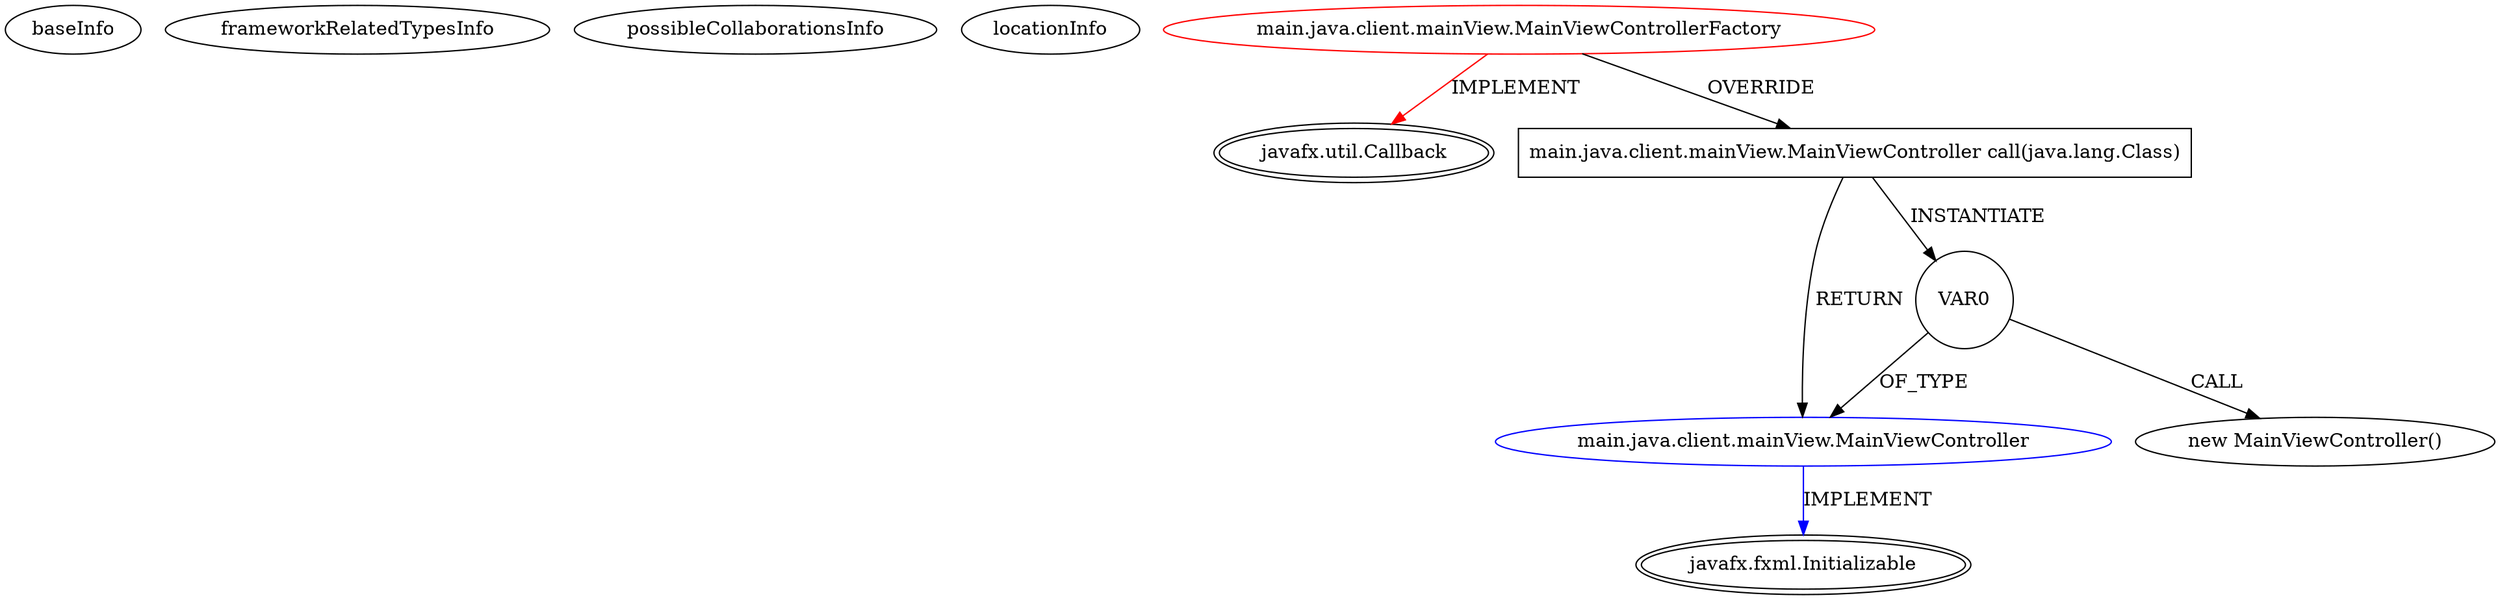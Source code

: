 digraph {
baseInfo[graphId=455,category="extension_graph",isAnonymous=false,possibleRelation=true]
frameworkRelatedTypesInfo[0="javafx.util.Callback"]
possibleCollaborationsInfo[0="455~OVERRIDING_METHOD_DECLARATION-INSTANTIATION-OVERRIDING_METHOD_DECLARATION-RETURN_TYPE-~javafx.util.Callback ~javafx.fxml.Initializable ~false~false"]
locationInfo[projectName="FChapeau-RMI_Connect4",filePath="/FChapeau-RMI_Connect4/RMI_Connect4-master/src/main/java/client/mainView/MainViewControllerFactory.java",contextSignature="MainViewControllerFactory",graphId="455"]
0[label="main.java.client.mainView.MainViewControllerFactory",vertexType="ROOT_CLIENT_CLASS_DECLARATION",isFrameworkType=false,color=red]
1[label="javafx.util.Callback",vertexType="FRAMEWORK_INTERFACE_TYPE",isFrameworkType=true,peripheries=2]
2[label="main.java.client.mainView.MainViewController call(java.lang.Class)",vertexType="OVERRIDING_METHOD_DECLARATION",isFrameworkType=false,shape=box]
3[label="main.java.client.mainView.MainViewController",vertexType="REFERENCE_CLIENT_CLASS_DECLARATION",isFrameworkType=false,color=blue]
4[label="javafx.fxml.Initializable",vertexType="FRAMEWORK_INTERFACE_TYPE",isFrameworkType=true,peripheries=2]
6[label="VAR0",vertexType="VARIABLE_EXPRESION",isFrameworkType=false,shape=circle]
5[label="new MainViewController()",vertexType="CONSTRUCTOR_CALL",isFrameworkType=false]
0->1[label="IMPLEMENT",color=red]
0->2[label="OVERRIDE"]
3->4[label="IMPLEMENT",color=blue]
2->3[label="RETURN"]
2->6[label="INSTANTIATE"]
6->3[label="OF_TYPE"]
6->5[label="CALL"]
}

